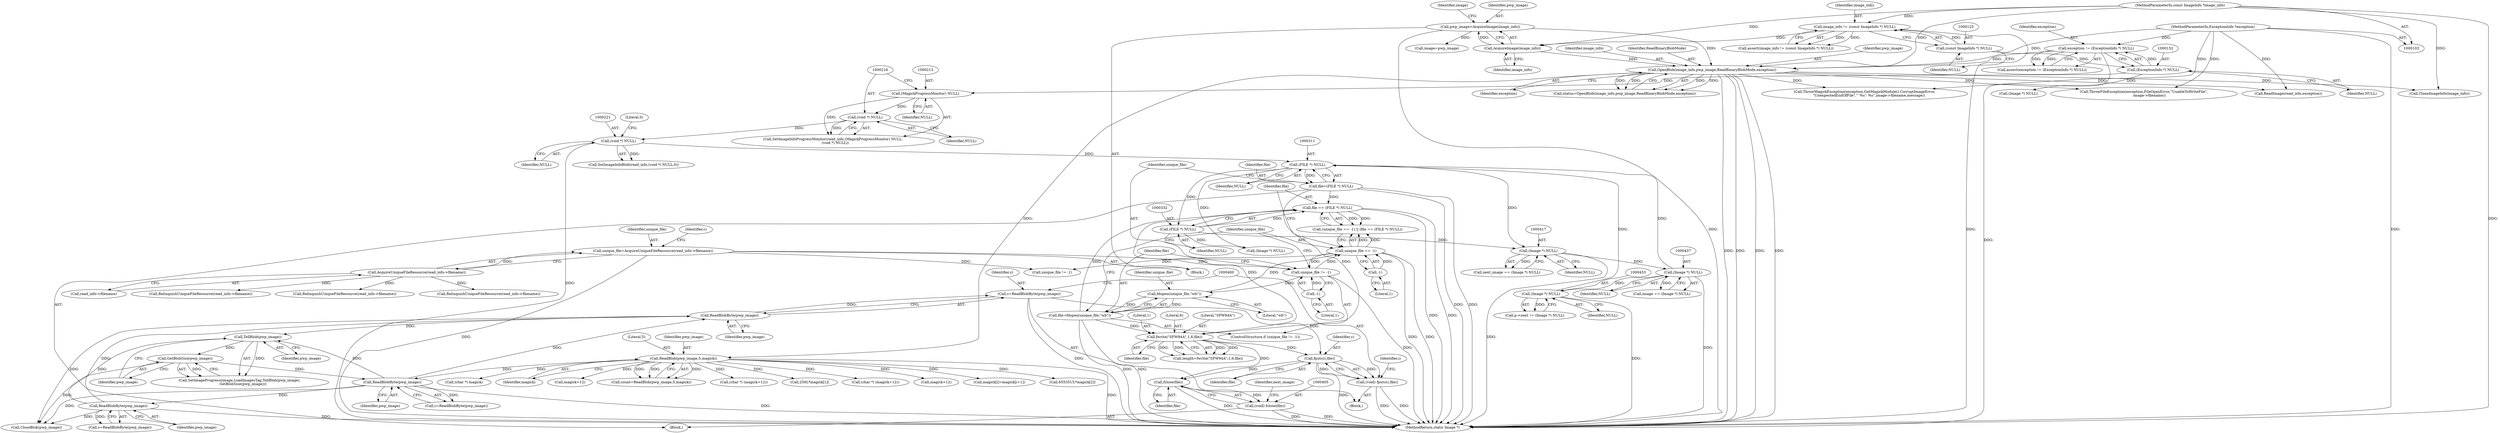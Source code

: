 digraph "0_ImageMagick_ecc03a2518c2b7dd375fde3a040fdae0bdf6a521@API" {
"1000401" [label="(Call,fputc(c,file))"];
"1000395" [label="(Call,c=ReadBlobByte(pwp_image))"];
"1000397" [label="(Call,ReadBlobByte(pwp_image))"];
"1000242" [label="(Call,ReadBlobByte(pwp_image))"];
"1000235" [label="(Call,ReadBlobByte(pwp_image))"];
"1000184" [label="(Call,ReadBlob(pwp_image,5,magick))"];
"1000169" [label="(Call,OpenBlob(image_info,pwp_image,ReadBinaryBlobMode,exception))"];
"1000162" [label="(Call,AcquireImage(image_info))"];
"1000122" [label="(Call,image_info != (const ImageInfo *) NULL)"];
"1000104" [label="(MethodParameterIn,const ImageInfo *image_info)"];
"1000124" [label="(Call,(const ImageInfo *) NULL)"];
"1000160" [label="(Call,pwp_image=AcquireImage(image_info))"];
"1000149" [label="(Call,exception != (ExceptionInfo *) NULL)"];
"1000105" [label="(MethodParameterIn,ExceptionInfo *exception)"];
"1000151" [label="(Call,(ExceptionInfo *) NULL)"];
"1000506" [label="(Call,GetBlobSize(pwp_image))"];
"1000504" [label="(Call,TellBlob(pwp_image))"];
"1000358" [label="(Call,fwrite(\"SFW94A\",1,6,file))"];
"1000308" [label="(Call,file=(FILE *) NULL)"];
"1000310" [label="(Call,(FILE *) NULL)"];
"1000436" [label="(Call,(Image *) NULL)"];
"1000416" [label="(Call,(Image *) NULL)"];
"1000331" [label="(Call,(FILE *) NULL)"];
"1000220" [label="(Call,(void *) NULL)"];
"1000215" [label="(Call,(void *) NULL)"];
"1000212" [label="(Call,(MagickProgressMonitor) NULL)"];
"1000452" [label="(Call,(Image *) NULL)"];
"1000318" [label="(Call,file=fdopen(unique_file,\"wb\"))"];
"1000320" [label="(Call,fdopen(unique_file,\"wb\"))"];
"1000314" [label="(Call,unique_file != -1)"];
"1000325" [label="(Call,unique_file == -1)"];
"1000327" [label="(Call,-1)"];
"1000224" [label="(Call,unique_file=AcquireUniqueFileResource(read_info->filename))"];
"1000226" [label="(Call,AcquireUniqueFileResource(read_info->filename))"];
"1000316" [label="(Call,-1)"];
"1000329" [label="(Call,file == (FILE *) NULL)"];
"1000399" [label="(Call,(void) fputc(c,file))"];
"1000406" [label="(Call,fclose(file))"];
"1000404" [label="(Call,(void) fclose(file))"];
"1000369" [label="(Call,65535UL*magick[2])"];
"1000353" [label="(Call,(Image *) NULL)"];
"1000195" [label="(Call,(char *) magick)"];
"1000164" [label="(Call,image=pwp_image)"];
"1000397" [label="(Call,ReadBlobByte(pwp_image))"];
"1000448" [label="(Call,p->next != (Image *) NULL)"];
"1000222" [label="(Identifier,NULL)"];
"1000524" [label="(Call,RelinquishUniqueFileResource(read_info->filename))"];
"1000324" [label="(Call,(unique_file == -1) || (file == (FILE *) NULL))"];
"1000187" [label="(Identifier,magick)"];
"1000123" [label="(Identifier,image_info)"];
"1000315" [label="(Identifier,unique_file)"];
"1000231" [label="(Block,)"];
"1000214" [label="(Identifier,NULL)"];
"1000398" [label="(Identifier,pwp_image)"];
"1000220" [label="(Call,(void *) NULL)"];
"1000328" [label="(Literal,1)"];
"1000314" [label="(Call,unique_file != -1)"];
"1000308" [label="(Call,file=(FILE *) NULL)"];
"1000322" [label="(Literal,\"wb\")"];
"1000506" [label="(Call,GetBlobSize(pwp_image))"];
"1000243" [label="(Identifier,pwp_image)"];
"1000292" [label="(Call,magick+12)"];
"1000236" [label="(Identifier,pwp_image)"];
"1000507" [label="(Identifier,pwp_image)"];
"1000318" [label="(Call,file=fdopen(unique_file,\"wb\"))"];
"1000312" [label="(Identifier,NULL)"];
"1000341" [label="(Call,ThrowFileException(exception,FileOpenError,\"UnableToWriteFile\",\n          image->filename))"];
"1000106" [label="(Block,)"];
"1000534" [label="(Call,CloseBlob(pwp_image))"];
"1000553" [label="(Call,ThrowMagickException(exception,GetMagickModule(),CorruptImageError,\n        \"UnexpectedEndOfFile\",\"`%s': %s\",image->filename,message))"];
"1000404" [label="(Call,(void) fclose(file))"];
"1000104" [label="(MethodParameterIn,const ImageInfo *image_info)"];
"1000186" [label="(Literal,5)"];
"1000160" [label="(Call,pwp_image=AcquireImage(image_info))"];
"1000337" [label="(Call,RelinquishUniqueFileResource(read_info->filename))"];
"1000325" [label="(Call,unique_file == -1)"];
"1000182" [label="(Call,count=ReadBlob(pwp_image,5,magick))"];
"1000224" [label="(Call,unique_file=AcquireUniqueFileResource(read_info->filename))"];
"1000410" [label="(Call,ReadImage(read_info,exception))"];
"1000212" [label="(Call,(MagickProgressMonitor) NULL)"];
"1000316" [label="(Call,-1)"];
"1000165" [label="(Identifier,image)"];
"1000401" [label="(Call,fputc(c,file))"];
"1000416" [label="(Call,(Image *) NULL)"];
"1000218" [label="(Call,SetImageInfoBlob(read_info,(void *) NULL,0))"];
"1000330" [label="(Identifier,file)"];
"1000393" [label="(Identifier,i)"];
"1000226" [label="(Call,AcquireUniqueFileResource(read_info->filename))"];
"1000121" [label="(Call,assert(image_info != (const ImageInfo *) NULL))"];
"1000505" [label="(Identifier,pwp_image)"];
"1000215" [label="(Call,(void *) NULL)"];
"1000179" [label="(Call,(Image *) NULL)"];
"1000162" [label="(Call,AcquireImage(image_info))"];
"1000225" [label="(Identifier,unique_file)"];
"1000242" [label="(Call,ReadBlobByte(pwp_image))"];
"1000409" [label="(Identifier,next_image)"];
"1000151" [label="(Call,(ExceptionInfo *) NULL)"];
"1000396" [label="(Identifier,c)"];
"1000217" [label="(Identifier,NULL)"];
"1000105" [label="(MethodParameterIn,ExceptionInfo *exception)"];
"1000320" [label="(Call,fdopen(unique_file,\"wb\"))"];
"1000171" [label="(Identifier,pwp_image)"];
"1000438" [label="(Identifier,NULL)"];
"1000150" [label="(Identifier,exception)"];
"1000169" [label="(Call,OpenBlob(image_info,pwp_image,ReadBinaryBlobMode,exception))"];
"1000227" [label="(Call,read_info->filename)"];
"1000313" [label="(ControlStructure,if (unique_file != -1))"];
"1000290" [label="(Call,(char *) (magick+12))"];
"1000327" [label="(Call,-1)"];
"1000310" [label="(Call,(FILE *) NULL)"];
"1000206" [label="(Call,CloneImageInfo(image_info))"];
"1000375" [label="(Call,256L*magick[1])"];
"1000359" [label="(Literal,\"SFW94A\")"];
"1000452" [label="(Call,(Image *) NULL)"];
"1000454" [label="(Identifier,NULL)"];
"1000403" [label="(Identifier,file)"];
"1000184" [label="(Call,ReadBlob(pwp_image,5,magick))"];
"1000360" [label="(Literal,1)"];
"1000395" [label="(Call,c=ReadBlobByte(pwp_image))"];
"1000148" [label="(Call,assert(exception != (ExceptionInfo *) NULL))"];
"1000501" [label="(Call,SetImageProgress(image,LoadImagesTag,TellBlob(pwp_image),\n      GetBlobSize(pwp_image)))"];
"1000173" [label="(Identifier,exception)"];
"1000167" [label="(Call,status=OpenBlob(image_info,pwp_image,ReadBinaryBlobMode,exception))"];
"1000361" [label="(Literal,6)"];
"1000124" [label="(Call,(const ImageInfo *) NULL)"];
"1000223" [label="(Literal,0)"];
"1000233" [label="(Call,c=ReadBlobByte(pwp_image))"];
"1000210" [label="(Call,SetImageInfoProgressMonitor(read_info,(MagickProgressMonitor) NULL,\n    (void *) NULL))"];
"1000434" [label="(Call,image == (Image *) NULL)"];
"1000235" [label="(Call,ReadBlobByte(pwp_image))"];
"1000321" [label="(Identifier,unique_file)"];
"1000402" [label="(Identifier,c)"];
"1000333" [label="(Identifier,NULL)"];
"1000399" [label="(Call,(void) fputc(c,file))"];
"1000309" [label="(Identifier,file)"];
"1000514" [label="(Call,unique_file != -1)"];
"1000319" [label="(Identifier,file)"];
"1000326" [label="(Identifier,unique_file)"];
"1000331" [label="(Call,(FILE *) NULL)"];
"1000406" [label="(Call,fclose(file))"];
"1000418" [label="(Identifier,NULL)"];
"1000161" [label="(Identifier,pwp_image)"];
"1000163" [label="(Identifier,image_info)"];
"1000273" [label="(Call,(char *) (magick+12))"];
"1000275" [label="(Call,magick+12)"];
"1000317" [label="(Literal,1)"];
"1000394" [label="(Block,)"];
"1000170" [label="(Identifier,image_info)"];
"1000126" [label="(Identifier,NULL)"];
"1000153" [label="(Identifier,NULL)"];
"1000574" [label="(MethodReturn,static Image *)"];
"1000301" [label="(Call,RelinquishUniqueFileResource(read_info->filename))"];
"1000414" [label="(Call,next_image == (Image *) NULL)"];
"1000254" [label="(Call,magick[i]=magick[i+1])"];
"1000358" [label="(Call,fwrite(\"SFW94A\",1,6,file))"];
"1000362" [label="(Identifier,file)"];
"1000234" [label="(Identifier,c)"];
"1000407" [label="(Identifier,file)"];
"1000329" [label="(Call,file == (FILE *) NULL)"];
"1000185" [label="(Identifier,pwp_image)"];
"1000504" [label="(Call,TellBlob(pwp_image))"];
"1000122" [label="(Call,image_info != (const ImageInfo *) NULL)"];
"1000149" [label="(Call,exception != (ExceptionInfo *) NULL)"];
"1000356" [label="(Call,length=fwrite(\"SFW94A\",1,6,file))"];
"1000436" [label="(Call,(Image *) NULL)"];
"1000172" [label="(Identifier,ReadBinaryBlobMode)"];
"1000240" [label="(Call,c=ReadBlobByte(pwp_image))"];
"1000401" -> "1000399"  [label="AST: "];
"1000401" -> "1000403"  [label="CFG: "];
"1000402" -> "1000401"  [label="AST: "];
"1000403" -> "1000401"  [label="AST: "];
"1000399" -> "1000401"  [label="CFG: "];
"1000401" -> "1000574"  [label="DDG: "];
"1000401" -> "1000399"  [label="DDG: "];
"1000401" -> "1000399"  [label="DDG: "];
"1000395" -> "1000401"  [label="DDG: "];
"1000358" -> "1000401"  [label="DDG: "];
"1000401" -> "1000406"  [label="DDG: "];
"1000395" -> "1000394"  [label="AST: "];
"1000395" -> "1000397"  [label="CFG: "];
"1000396" -> "1000395"  [label="AST: "];
"1000397" -> "1000395"  [label="AST: "];
"1000400" -> "1000395"  [label="CFG: "];
"1000395" -> "1000574"  [label="DDG: "];
"1000397" -> "1000395"  [label="DDG: "];
"1000397" -> "1000398"  [label="CFG: "];
"1000398" -> "1000397"  [label="AST: "];
"1000242" -> "1000397"  [label="DDG: "];
"1000235" -> "1000397"  [label="DDG: "];
"1000397" -> "1000504"  [label="DDG: "];
"1000397" -> "1000534"  [label="DDG: "];
"1000242" -> "1000240"  [label="AST: "];
"1000242" -> "1000243"  [label="CFG: "];
"1000243" -> "1000242"  [label="AST: "];
"1000240" -> "1000242"  [label="CFG: "];
"1000242" -> "1000574"  [label="DDG: "];
"1000242" -> "1000240"  [label="DDG: "];
"1000235" -> "1000242"  [label="DDG: "];
"1000242" -> "1000504"  [label="DDG: "];
"1000242" -> "1000534"  [label="DDG: "];
"1000235" -> "1000233"  [label="AST: "];
"1000235" -> "1000236"  [label="CFG: "];
"1000236" -> "1000235"  [label="AST: "];
"1000233" -> "1000235"  [label="CFG: "];
"1000235" -> "1000574"  [label="DDG: "];
"1000235" -> "1000233"  [label="DDG: "];
"1000184" -> "1000235"  [label="DDG: "];
"1000506" -> "1000235"  [label="DDG: "];
"1000235" -> "1000504"  [label="DDG: "];
"1000235" -> "1000534"  [label="DDG: "];
"1000184" -> "1000182"  [label="AST: "];
"1000184" -> "1000187"  [label="CFG: "];
"1000185" -> "1000184"  [label="AST: "];
"1000186" -> "1000184"  [label="AST: "];
"1000187" -> "1000184"  [label="AST: "];
"1000182" -> "1000184"  [label="CFG: "];
"1000184" -> "1000574"  [label="DDG: "];
"1000184" -> "1000182"  [label="DDG: "];
"1000184" -> "1000182"  [label="DDG: "];
"1000184" -> "1000182"  [label="DDG: "];
"1000169" -> "1000184"  [label="DDG: "];
"1000184" -> "1000195"  [label="DDG: "];
"1000184" -> "1000254"  [label="DDG: "];
"1000184" -> "1000273"  [label="DDG: "];
"1000184" -> "1000275"  [label="DDG: "];
"1000184" -> "1000290"  [label="DDG: "];
"1000184" -> "1000292"  [label="DDG: "];
"1000184" -> "1000369"  [label="DDG: "];
"1000184" -> "1000375"  [label="DDG: "];
"1000169" -> "1000167"  [label="AST: "];
"1000169" -> "1000173"  [label="CFG: "];
"1000170" -> "1000169"  [label="AST: "];
"1000171" -> "1000169"  [label="AST: "];
"1000172" -> "1000169"  [label="AST: "];
"1000173" -> "1000169"  [label="AST: "];
"1000167" -> "1000169"  [label="CFG: "];
"1000169" -> "1000574"  [label="DDG: "];
"1000169" -> "1000574"  [label="DDG: "];
"1000169" -> "1000574"  [label="DDG: "];
"1000169" -> "1000574"  [label="DDG: "];
"1000169" -> "1000167"  [label="DDG: "];
"1000169" -> "1000167"  [label="DDG: "];
"1000169" -> "1000167"  [label="DDG: "];
"1000169" -> "1000167"  [label="DDG: "];
"1000162" -> "1000169"  [label="DDG: "];
"1000104" -> "1000169"  [label="DDG: "];
"1000160" -> "1000169"  [label="DDG: "];
"1000149" -> "1000169"  [label="DDG: "];
"1000105" -> "1000169"  [label="DDG: "];
"1000169" -> "1000206"  [label="DDG: "];
"1000169" -> "1000341"  [label="DDG: "];
"1000169" -> "1000410"  [label="DDG: "];
"1000169" -> "1000553"  [label="DDG: "];
"1000162" -> "1000160"  [label="AST: "];
"1000162" -> "1000163"  [label="CFG: "];
"1000163" -> "1000162"  [label="AST: "];
"1000160" -> "1000162"  [label="CFG: "];
"1000162" -> "1000160"  [label="DDG: "];
"1000122" -> "1000162"  [label="DDG: "];
"1000104" -> "1000162"  [label="DDG: "];
"1000122" -> "1000121"  [label="AST: "];
"1000122" -> "1000124"  [label="CFG: "];
"1000123" -> "1000122"  [label="AST: "];
"1000124" -> "1000122"  [label="AST: "];
"1000121" -> "1000122"  [label="CFG: "];
"1000122" -> "1000574"  [label="DDG: "];
"1000122" -> "1000121"  [label="DDG: "];
"1000122" -> "1000121"  [label="DDG: "];
"1000104" -> "1000122"  [label="DDG: "];
"1000124" -> "1000122"  [label="DDG: "];
"1000104" -> "1000103"  [label="AST: "];
"1000104" -> "1000574"  [label="DDG: "];
"1000104" -> "1000206"  [label="DDG: "];
"1000124" -> "1000126"  [label="CFG: "];
"1000125" -> "1000124"  [label="AST: "];
"1000126" -> "1000124"  [label="AST: "];
"1000124" -> "1000151"  [label="DDG: "];
"1000160" -> "1000106"  [label="AST: "];
"1000161" -> "1000160"  [label="AST: "];
"1000165" -> "1000160"  [label="CFG: "];
"1000160" -> "1000574"  [label="DDG: "];
"1000160" -> "1000164"  [label="DDG: "];
"1000149" -> "1000148"  [label="AST: "];
"1000149" -> "1000151"  [label="CFG: "];
"1000150" -> "1000149"  [label="AST: "];
"1000151" -> "1000149"  [label="AST: "];
"1000148" -> "1000149"  [label="CFG: "];
"1000149" -> "1000574"  [label="DDG: "];
"1000149" -> "1000148"  [label="DDG: "];
"1000149" -> "1000148"  [label="DDG: "];
"1000105" -> "1000149"  [label="DDG: "];
"1000151" -> "1000149"  [label="DDG: "];
"1000105" -> "1000103"  [label="AST: "];
"1000105" -> "1000574"  [label="DDG: "];
"1000105" -> "1000341"  [label="DDG: "];
"1000105" -> "1000410"  [label="DDG: "];
"1000105" -> "1000553"  [label="DDG: "];
"1000151" -> "1000153"  [label="CFG: "];
"1000152" -> "1000151"  [label="AST: "];
"1000153" -> "1000151"  [label="AST: "];
"1000151" -> "1000179"  [label="DDG: "];
"1000151" -> "1000212"  [label="DDG: "];
"1000506" -> "1000501"  [label="AST: "];
"1000506" -> "1000507"  [label="CFG: "];
"1000507" -> "1000506"  [label="AST: "];
"1000501" -> "1000506"  [label="CFG: "];
"1000506" -> "1000501"  [label="DDG: "];
"1000504" -> "1000506"  [label="DDG: "];
"1000506" -> "1000534"  [label="DDG: "];
"1000504" -> "1000501"  [label="AST: "];
"1000504" -> "1000505"  [label="CFG: "];
"1000505" -> "1000504"  [label="AST: "];
"1000507" -> "1000504"  [label="CFG: "];
"1000504" -> "1000501"  [label="DDG: "];
"1000358" -> "1000356"  [label="AST: "];
"1000358" -> "1000362"  [label="CFG: "];
"1000359" -> "1000358"  [label="AST: "];
"1000360" -> "1000358"  [label="AST: "];
"1000361" -> "1000358"  [label="AST: "];
"1000362" -> "1000358"  [label="AST: "];
"1000356" -> "1000358"  [label="CFG: "];
"1000358" -> "1000356"  [label="DDG: "];
"1000358" -> "1000356"  [label="DDG: "];
"1000358" -> "1000356"  [label="DDG: "];
"1000358" -> "1000356"  [label="DDG: "];
"1000308" -> "1000358"  [label="DDG: "];
"1000318" -> "1000358"  [label="DDG: "];
"1000329" -> "1000358"  [label="DDG: "];
"1000358" -> "1000406"  [label="DDG: "];
"1000308" -> "1000231"  [label="AST: "];
"1000308" -> "1000310"  [label="CFG: "];
"1000309" -> "1000308"  [label="AST: "];
"1000310" -> "1000308"  [label="AST: "];
"1000315" -> "1000308"  [label="CFG: "];
"1000308" -> "1000574"  [label="DDG: "];
"1000308" -> "1000574"  [label="DDG: "];
"1000310" -> "1000308"  [label="DDG: "];
"1000308" -> "1000329"  [label="DDG: "];
"1000310" -> "1000312"  [label="CFG: "];
"1000311" -> "1000310"  [label="AST: "];
"1000312" -> "1000310"  [label="AST: "];
"1000436" -> "1000310"  [label="DDG: "];
"1000220" -> "1000310"  [label="DDG: "];
"1000452" -> "1000310"  [label="DDG: "];
"1000310" -> "1000331"  [label="DDG: "];
"1000310" -> "1000353"  [label="DDG: "];
"1000310" -> "1000416"  [label="DDG: "];
"1000436" -> "1000434"  [label="AST: "];
"1000436" -> "1000438"  [label="CFG: "];
"1000437" -> "1000436"  [label="AST: "];
"1000438" -> "1000436"  [label="AST: "];
"1000434" -> "1000436"  [label="CFG: "];
"1000436" -> "1000574"  [label="DDG: "];
"1000436" -> "1000434"  [label="DDG: "];
"1000416" -> "1000436"  [label="DDG: "];
"1000436" -> "1000452"  [label="DDG: "];
"1000416" -> "1000414"  [label="AST: "];
"1000416" -> "1000418"  [label="CFG: "];
"1000417" -> "1000416"  [label="AST: "];
"1000418" -> "1000416"  [label="AST: "];
"1000414" -> "1000416"  [label="CFG: "];
"1000416" -> "1000574"  [label="DDG: "];
"1000416" -> "1000414"  [label="DDG: "];
"1000331" -> "1000416"  [label="DDG: "];
"1000331" -> "1000329"  [label="AST: "];
"1000331" -> "1000333"  [label="CFG: "];
"1000332" -> "1000331"  [label="AST: "];
"1000333" -> "1000331"  [label="AST: "];
"1000329" -> "1000331"  [label="CFG: "];
"1000331" -> "1000329"  [label="DDG: "];
"1000331" -> "1000353"  [label="DDG: "];
"1000220" -> "1000218"  [label="AST: "];
"1000220" -> "1000222"  [label="CFG: "];
"1000221" -> "1000220"  [label="AST: "];
"1000222" -> "1000220"  [label="AST: "];
"1000223" -> "1000220"  [label="CFG: "];
"1000220" -> "1000574"  [label="DDG: "];
"1000220" -> "1000218"  [label="DDG: "];
"1000215" -> "1000220"  [label="DDG: "];
"1000215" -> "1000210"  [label="AST: "];
"1000215" -> "1000217"  [label="CFG: "];
"1000216" -> "1000215"  [label="AST: "];
"1000217" -> "1000215"  [label="AST: "];
"1000210" -> "1000215"  [label="CFG: "];
"1000215" -> "1000210"  [label="DDG: "];
"1000212" -> "1000215"  [label="DDG: "];
"1000212" -> "1000210"  [label="AST: "];
"1000212" -> "1000214"  [label="CFG: "];
"1000213" -> "1000212"  [label="AST: "];
"1000214" -> "1000212"  [label="AST: "];
"1000216" -> "1000212"  [label="CFG: "];
"1000212" -> "1000210"  [label="DDG: "];
"1000452" -> "1000448"  [label="AST: "];
"1000452" -> "1000454"  [label="CFG: "];
"1000453" -> "1000452"  [label="AST: "];
"1000454" -> "1000452"  [label="AST: "];
"1000448" -> "1000452"  [label="CFG: "];
"1000452" -> "1000574"  [label="DDG: "];
"1000452" -> "1000448"  [label="DDG: "];
"1000318" -> "1000313"  [label="AST: "];
"1000318" -> "1000320"  [label="CFG: "];
"1000319" -> "1000318"  [label="AST: "];
"1000320" -> "1000318"  [label="AST: "];
"1000326" -> "1000318"  [label="CFG: "];
"1000318" -> "1000574"  [label="DDG: "];
"1000318" -> "1000574"  [label="DDG: "];
"1000320" -> "1000318"  [label="DDG: "];
"1000320" -> "1000318"  [label="DDG: "];
"1000318" -> "1000329"  [label="DDG: "];
"1000320" -> "1000322"  [label="CFG: "];
"1000321" -> "1000320"  [label="AST: "];
"1000322" -> "1000320"  [label="AST: "];
"1000314" -> "1000320"  [label="DDG: "];
"1000320" -> "1000325"  [label="DDG: "];
"1000314" -> "1000313"  [label="AST: "];
"1000314" -> "1000316"  [label="CFG: "];
"1000315" -> "1000314"  [label="AST: "];
"1000316" -> "1000314"  [label="AST: "];
"1000319" -> "1000314"  [label="CFG: "];
"1000326" -> "1000314"  [label="CFG: "];
"1000314" -> "1000574"  [label="DDG: "];
"1000325" -> "1000314"  [label="DDG: "];
"1000224" -> "1000314"  [label="DDG: "];
"1000316" -> "1000314"  [label="DDG: "];
"1000314" -> "1000325"  [label="DDG: "];
"1000325" -> "1000324"  [label="AST: "];
"1000325" -> "1000327"  [label="CFG: "];
"1000326" -> "1000325"  [label="AST: "];
"1000327" -> "1000325"  [label="AST: "];
"1000330" -> "1000325"  [label="CFG: "];
"1000324" -> "1000325"  [label="CFG: "];
"1000325" -> "1000574"  [label="DDG: "];
"1000325" -> "1000574"  [label="DDG: "];
"1000325" -> "1000324"  [label="DDG: "];
"1000325" -> "1000324"  [label="DDG: "];
"1000327" -> "1000325"  [label="DDG: "];
"1000325" -> "1000514"  [label="DDG: "];
"1000327" -> "1000328"  [label="CFG: "];
"1000328" -> "1000327"  [label="AST: "];
"1000224" -> "1000106"  [label="AST: "];
"1000224" -> "1000226"  [label="CFG: "];
"1000225" -> "1000224"  [label="AST: "];
"1000226" -> "1000224"  [label="AST: "];
"1000234" -> "1000224"  [label="CFG: "];
"1000224" -> "1000574"  [label="DDG: "];
"1000226" -> "1000224"  [label="DDG: "];
"1000224" -> "1000514"  [label="DDG: "];
"1000226" -> "1000227"  [label="CFG: "];
"1000227" -> "1000226"  [label="AST: "];
"1000226" -> "1000301"  [label="DDG: "];
"1000226" -> "1000337"  [label="DDG: "];
"1000226" -> "1000524"  [label="DDG: "];
"1000316" -> "1000317"  [label="CFG: "];
"1000317" -> "1000316"  [label="AST: "];
"1000329" -> "1000324"  [label="AST: "];
"1000330" -> "1000329"  [label="AST: "];
"1000324" -> "1000329"  [label="CFG: "];
"1000329" -> "1000574"  [label="DDG: "];
"1000329" -> "1000574"  [label="DDG: "];
"1000329" -> "1000324"  [label="DDG: "];
"1000329" -> "1000324"  [label="DDG: "];
"1000399" -> "1000394"  [label="AST: "];
"1000400" -> "1000399"  [label="AST: "];
"1000393" -> "1000399"  [label="CFG: "];
"1000399" -> "1000574"  [label="DDG: "];
"1000399" -> "1000574"  [label="DDG: "];
"1000406" -> "1000404"  [label="AST: "];
"1000406" -> "1000407"  [label="CFG: "];
"1000407" -> "1000406"  [label="AST: "];
"1000404" -> "1000406"  [label="CFG: "];
"1000406" -> "1000574"  [label="DDG: "];
"1000406" -> "1000404"  [label="DDG: "];
"1000404" -> "1000231"  [label="AST: "];
"1000405" -> "1000404"  [label="AST: "];
"1000409" -> "1000404"  [label="CFG: "];
"1000404" -> "1000574"  [label="DDG: "];
"1000404" -> "1000574"  [label="DDG: "];
}
